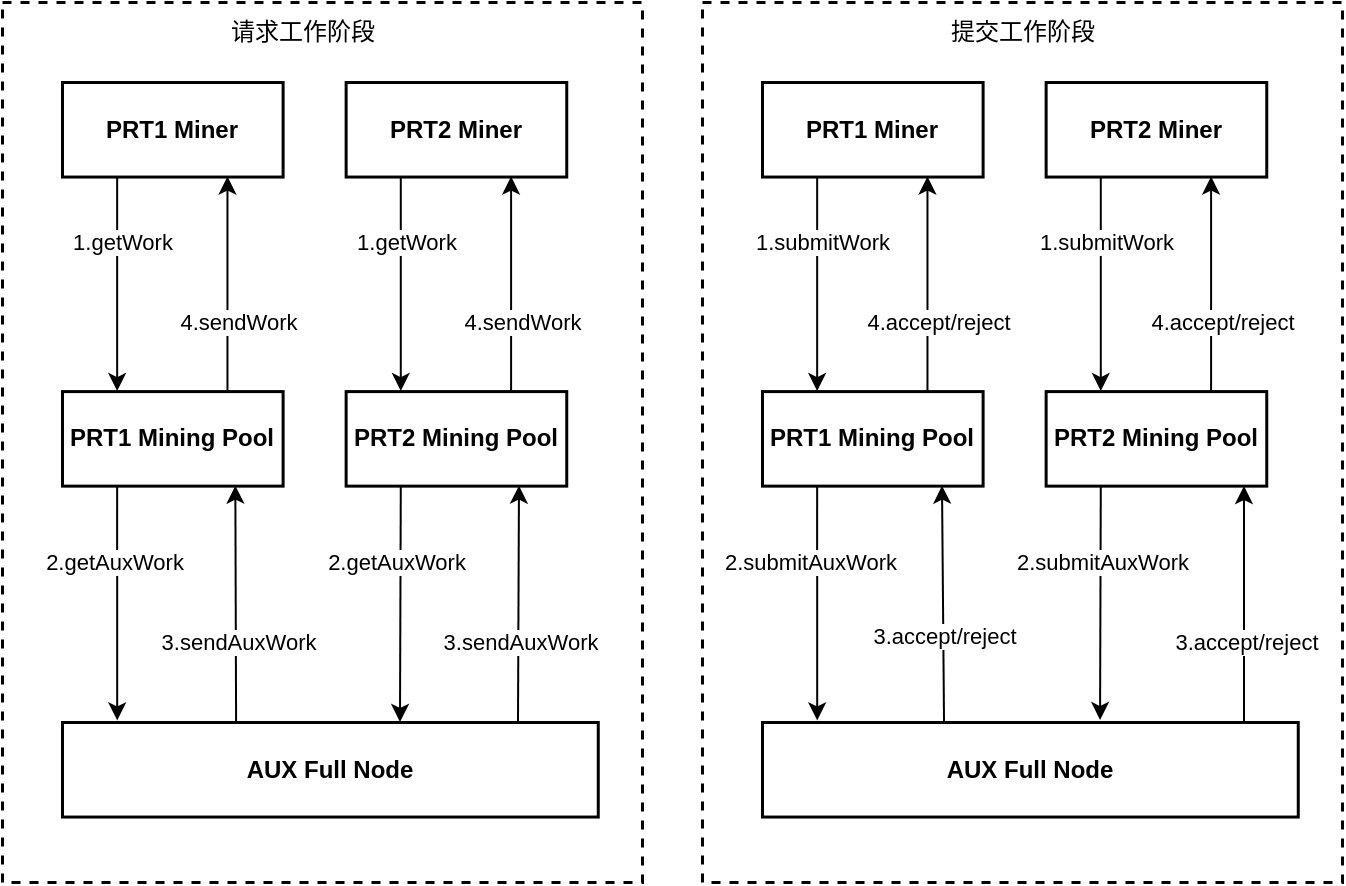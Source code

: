 <mxfile version="21.6.9" type="github">
  <diagram name="第 1 页" id="krieansei_4Xb3KfNLlZ">
    <mxGraphModel dx="1262" dy="594" grid="1" gridSize="10" guides="1" tooltips="1" connect="1" arrows="1" fold="1" page="1" pageScale="1" pageWidth="827" pageHeight="1169" math="0" shadow="0">
      <root>
        <mxCell id="0" />
        <mxCell id="1" parent="0" />
        <mxCell id="og2Bs70uWcX77LBhhao9-63" value="" style="whiteSpace=wrap;html=1;fillColor=none;dashed=1;strokeWidth=1.5;" parent="1" vertex="1">
          <mxGeometry x="360" y="160" width="320" height="440" as="geometry" />
        </mxCell>
        <mxCell id="og2Bs70uWcX77LBhhao9-61" value="" style="whiteSpace=wrap;html=1;fillColor=none;dashed=1;strokeWidth=1.5;" parent="1" vertex="1">
          <mxGeometry x="10" y="160" width="320" height="440" as="geometry" />
        </mxCell>
        <mxCell id="og2Bs70uWcX77LBhhao9-51" value="" style="group;strokeWidth=1.5;" parent="1" vertex="1" connectable="0">
          <mxGeometry x="40" y="260" width="267.88" height="260" as="geometry" />
        </mxCell>
        <mxCell id="og2Bs70uWcX77LBhhao9-5" value="&lt;b&gt;PRT1 Mining Pool&lt;/b&gt;" style="whiteSpace=wrap;html=1;strokeWidth=1.5;" parent="og2Bs70uWcX77LBhhao9-51" vertex="1">
          <mxGeometry y="94.545" width="110.304" height="47.273" as="geometry" />
        </mxCell>
        <mxCell id="og2Bs70uWcX77LBhhao9-15" style="edgeStyle=none;rounded=0;orthogonalLoop=1;jettySize=auto;html=1;exitX=0.325;exitY=0.064;exitDx=0;exitDy=0;exitPerimeter=0;" parent="og2Bs70uWcX77LBhhao9-51" source="og2Bs70uWcX77LBhhao9-10" edge="1">
          <mxGeometry relative="1" as="geometry">
            <mxPoint x="86.683" y="212.727" as="sourcePoint" />
            <mxPoint x="86.667" y="141.818" as="targetPoint" />
          </mxGeometry>
        </mxCell>
        <mxCell id="og2Bs70uWcX77LBhhao9-16" value="3.sendAuxWork" style="edgeLabel;html=1;align=center;verticalAlign=middle;resizable=0;points=[];" parent="og2Bs70uWcX77LBhhao9-15" vertex="1" connectable="0">
          <mxGeometry x="-0.391" y="-1" relative="1" as="geometry">
            <mxPoint y="-6" as="offset" />
          </mxGeometry>
        </mxCell>
        <mxCell id="og2Bs70uWcX77LBhhao9-26" value="&lt;b&gt;PRT2 Mining Pool&lt;/b&gt;" style="whiteSpace=wrap;html=1;strokeWidth=1.5;" parent="og2Bs70uWcX77LBhhao9-51" vertex="1">
          <mxGeometry x="141.819" y="94.545" width="110.304" height="47.273" as="geometry" />
        </mxCell>
        <mxCell id="og2Bs70uWcX77LBhhao9-27" style="edgeStyle=none;rounded=0;orthogonalLoop=1;jettySize=auto;html=1;" parent="og2Bs70uWcX77LBhhao9-51" edge="1">
          <mxGeometry relative="1" as="geometry">
            <mxPoint x="228" y="260" as="sourcePoint" />
            <mxPoint x="228.486" y="141.818" as="targetPoint" />
          </mxGeometry>
        </mxCell>
        <mxCell id="og2Bs70uWcX77LBhhao9-28" value="3.sendAuxWork" style="edgeLabel;html=1;align=center;verticalAlign=middle;resizable=0;points=[];" parent="og2Bs70uWcX77LBhhao9-27" vertex="1" connectable="0">
          <mxGeometry x="-0.391" y="-1" relative="1" as="geometry">
            <mxPoint y="-4" as="offset" />
          </mxGeometry>
        </mxCell>
        <mxCell id="og2Bs70uWcX77LBhhao9-53" value="" style="group;strokeWidth=1.5;" parent="1" vertex="1" connectable="0">
          <mxGeometry x="390" y="260" width="267.88" height="260" as="geometry" />
        </mxCell>
        <mxCell id="og2Bs70uWcX77LBhhao9-37" value="&lt;b&gt;PRT1 Mining Pool&lt;/b&gt;" style="whiteSpace=wrap;html=1;strokeWidth=1.5;" parent="og2Bs70uWcX77LBhhao9-53" vertex="1">
          <mxGeometry y="94.545" width="110.304" height="47.273" as="geometry" />
        </mxCell>
        <mxCell id="og2Bs70uWcX77LBhhao9-48" value="&lt;b&gt;PRT2 Mining Pool&lt;/b&gt;" style="whiteSpace=wrap;html=1;strokeWidth=1.5;" parent="og2Bs70uWcX77LBhhao9-53" vertex="1">
          <mxGeometry x="141.819" y="94.545" width="110.304" height="47.273" as="geometry" />
        </mxCell>
        <mxCell id="og2Bs70uWcX77LBhhao9-55" style="edgeStyle=none;rounded=0;orthogonalLoop=1;jettySize=auto;html=1;exitX=0.25;exitY=0;exitDx=0;exitDy=0;entryX=0.598;entryY=1.004;entryDx=0;entryDy=0;entryPerimeter=0;" parent="og2Bs70uWcX77LBhhao9-53" edge="1">
          <mxGeometry relative="1" as="geometry">
            <mxPoint x="90.002" y="141.817" as="targetPoint" />
            <mxPoint x="91.01" y="259.807" as="sourcePoint" />
          </mxGeometry>
        </mxCell>
        <mxCell id="og2Bs70uWcX77LBhhao9-65" value="3.accept/reject" style="edgeLabel;html=1;align=center;verticalAlign=middle;resizable=0;points=[];" parent="og2Bs70uWcX77LBhhao9-55" vertex="1" connectable="0">
          <mxGeometry x="-0.274" relative="1" as="geometry">
            <mxPoint as="offset" />
          </mxGeometry>
        </mxCell>
        <mxCell id="og2Bs70uWcX77LBhhao9-58" style="edgeStyle=none;rounded=0;orthogonalLoop=1;jettySize=auto;html=1;exitX=0.25;exitY=0;exitDx=0;exitDy=0;entryX=0.899;entryY=1.004;entryDx=0;entryDy=0;entryPerimeter=0;" parent="og2Bs70uWcX77LBhhao9-53" target="og2Bs70uWcX77LBhhao9-48" edge="1">
          <mxGeometry relative="1" as="geometry">
            <mxPoint x="240.002" y="141.817" as="targetPoint" />
            <mxPoint x="241.01" y="259.807" as="sourcePoint" />
          </mxGeometry>
        </mxCell>
        <mxCell id="og2Bs70uWcX77LBhhao9-66" value="3.accept/reject" style="edgeLabel;html=1;align=center;verticalAlign=middle;resizable=0;points=[];" parent="og2Bs70uWcX77LBhhao9-58" vertex="1" connectable="0">
          <mxGeometry x="-0.409" y="-1" relative="1" as="geometry">
            <mxPoint y="-5" as="offset" />
          </mxGeometry>
        </mxCell>
        <mxCell id="og2Bs70uWcX77LBhhao9-21" value="&lt;b&gt;PRT2 Miner&lt;/b&gt;" style="whiteSpace=wrap;html=1;strokeWidth=1.5;" parent="1" vertex="1">
          <mxGeometry x="181.819" y="200" width="110.304" height="47.273" as="geometry" />
        </mxCell>
        <mxCell id="og2Bs70uWcX77LBhhao9-24" style="edgeStyle=none;rounded=0;orthogonalLoop=1;jettySize=auto;html=1;exitX=0.75;exitY=0;exitDx=0;exitDy=0;entryX=0.75;entryY=1;entryDx=0;entryDy=0;" parent="1" source="og2Bs70uWcX77LBhhao9-26" target="og2Bs70uWcX77LBhhao9-21" edge="1">
          <mxGeometry relative="1" as="geometry" />
        </mxCell>
        <mxCell id="og2Bs70uWcX77LBhhao9-25" value="4.sendWork" style="edgeLabel;html=1;align=center;verticalAlign=middle;resizable=0;points=[];" parent="og2Bs70uWcX77LBhhao9-24" vertex="1" connectable="0">
          <mxGeometry x="0.133" y="-1" relative="1" as="geometry">
            <mxPoint x="4" y="26" as="offset" />
          </mxGeometry>
        </mxCell>
        <mxCell id="og2Bs70uWcX77LBhhao9-19" style="edgeStyle=none;rounded=0;orthogonalLoop=1;jettySize=auto;html=1;exitX=0.25;exitY=1;exitDx=0;exitDy=0;entryX=0.25;entryY=0;entryDx=0;entryDy=0;" parent="1" source="og2Bs70uWcX77LBhhao9-21" target="og2Bs70uWcX77LBhhao9-26" edge="1">
          <mxGeometry relative="1" as="geometry" />
        </mxCell>
        <mxCell id="og2Bs70uWcX77LBhhao9-20" value="1.getWork" style="edgeLabel;html=1;align=center;verticalAlign=middle;resizable=0;points=[];" parent="og2Bs70uWcX77LBhhao9-19" vertex="1" connectable="0">
          <mxGeometry x="-0.167" y="2" relative="1" as="geometry">
            <mxPoint y="-12" as="offset" />
          </mxGeometry>
        </mxCell>
        <mxCell id="og2Bs70uWcX77LBhhao9-3" value="&lt;b&gt;PRT1 Miner&lt;/b&gt;" style="whiteSpace=wrap;html=1;strokeWidth=1.5;" parent="1" vertex="1">
          <mxGeometry x="40" y="200" width="110.304" height="47.273" as="geometry" />
        </mxCell>
        <mxCell id="og2Bs70uWcX77LBhhao9-17" style="edgeStyle=none;rounded=0;orthogonalLoop=1;jettySize=auto;html=1;exitX=0.75;exitY=0;exitDx=0;exitDy=0;entryX=0.75;entryY=1;entryDx=0;entryDy=0;" parent="1" source="og2Bs70uWcX77LBhhao9-5" target="og2Bs70uWcX77LBhhao9-3" edge="1">
          <mxGeometry relative="1" as="geometry" />
        </mxCell>
        <mxCell id="og2Bs70uWcX77LBhhao9-18" value="4.sendWork" style="edgeLabel;html=1;align=center;verticalAlign=middle;resizable=0;points=[];" parent="og2Bs70uWcX77LBhhao9-17" vertex="1" connectable="0">
          <mxGeometry x="0.133" y="-1" relative="1" as="geometry">
            <mxPoint x="4" y="26" as="offset" />
          </mxGeometry>
        </mxCell>
        <mxCell id="og2Bs70uWcX77LBhhao9-7" style="edgeStyle=none;rounded=0;orthogonalLoop=1;jettySize=auto;html=1;exitX=0.25;exitY=1;exitDx=0;exitDy=0;entryX=0.25;entryY=0;entryDx=0;entryDy=0;" parent="1" source="og2Bs70uWcX77LBhhao9-3" target="og2Bs70uWcX77LBhhao9-5" edge="1">
          <mxGeometry relative="1" as="geometry" />
        </mxCell>
        <mxCell id="og2Bs70uWcX77LBhhao9-8" value="1.getWork" style="edgeLabel;html=1;align=center;verticalAlign=middle;resizable=0;points=[];" parent="og2Bs70uWcX77LBhhao9-7" vertex="1" connectable="0">
          <mxGeometry x="-0.167" y="2" relative="1" as="geometry">
            <mxPoint y="-12" as="offset" />
          </mxGeometry>
        </mxCell>
        <mxCell id="og2Bs70uWcX77LBhhao9-10" value="&lt;b&gt;AUX Full Node&lt;/b&gt;" style="whiteSpace=wrap;html=1;strokeWidth=1.5;" parent="1" vertex="1">
          <mxGeometry x="40" y="519.997" width="267.88" height="47.273" as="geometry" />
        </mxCell>
        <mxCell id="og2Bs70uWcX77LBhhao9-12" style="edgeStyle=none;rounded=0;orthogonalLoop=1;jettySize=auto;html=1;exitX=0.25;exitY=1;exitDx=0;exitDy=0;entryX=0.103;entryY=-0.017;entryDx=0;entryDy=0;entryPerimeter=0;" parent="1" source="og2Bs70uWcX77LBhhao9-5" target="og2Bs70uWcX77LBhhao9-10" edge="1">
          <mxGeometry relative="1" as="geometry" />
        </mxCell>
        <mxCell id="og2Bs70uWcX77LBhhao9-13" value="2.getAuxWork" style="edgeLabel;html=1;align=center;verticalAlign=middle;resizable=0;points=[];" parent="og2Bs70uWcX77LBhhao9-12" vertex="1" connectable="0">
          <mxGeometry x="-0.171" y="-2" relative="1" as="geometry">
            <mxPoint y="-11" as="offset" />
          </mxGeometry>
        </mxCell>
        <mxCell id="og2Bs70uWcX77LBhhao9-32" value="&lt;b&gt;PRT1 Miner&lt;/b&gt;" style="whiteSpace=wrap;html=1;strokeWidth=1.5;" parent="1" vertex="1">
          <mxGeometry x="390" y="200" width="110.304" height="47.273" as="geometry" />
        </mxCell>
        <mxCell id="og2Bs70uWcX77LBhhao9-35" style="edgeStyle=none;rounded=0;orthogonalLoop=1;jettySize=auto;html=1;exitX=0.75;exitY=0;exitDx=0;exitDy=0;entryX=0.75;entryY=1;entryDx=0;entryDy=0;" parent="1" source="og2Bs70uWcX77LBhhao9-37" target="og2Bs70uWcX77LBhhao9-32" edge="1">
          <mxGeometry relative="1" as="geometry" />
        </mxCell>
        <mxCell id="og2Bs70uWcX77LBhhao9-36" value="4.accept/reject" style="edgeLabel;html=1;align=center;verticalAlign=middle;resizable=0;points=[];" parent="og2Bs70uWcX77LBhhao9-35" vertex="1" connectable="0">
          <mxGeometry x="0.133" y="-1" relative="1" as="geometry">
            <mxPoint x="4" y="26" as="offset" />
          </mxGeometry>
        </mxCell>
        <mxCell id="og2Bs70uWcX77LBhhao9-30" style="edgeStyle=none;rounded=0;orthogonalLoop=1;jettySize=auto;html=1;exitX=0.25;exitY=1;exitDx=0;exitDy=0;entryX=0.25;entryY=0;entryDx=0;entryDy=0;" parent="1" source="og2Bs70uWcX77LBhhao9-32" target="og2Bs70uWcX77LBhhao9-37" edge="1">
          <mxGeometry relative="1" as="geometry" />
        </mxCell>
        <mxCell id="og2Bs70uWcX77LBhhao9-31" value="1.submitWork" style="edgeLabel;html=1;align=center;verticalAlign=middle;resizable=0;points=[];" parent="og2Bs70uWcX77LBhhao9-30" vertex="1" connectable="0">
          <mxGeometry x="-0.167" y="2" relative="1" as="geometry">
            <mxPoint y="-12" as="offset" />
          </mxGeometry>
        </mxCell>
        <mxCell id="og2Bs70uWcX77LBhhao9-43" value="&lt;b&gt;PRT2 Miner&lt;/b&gt;" style="whiteSpace=wrap;html=1;strokeWidth=1.5;" parent="1" vertex="1">
          <mxGeometry x="531.819" y="200" width="110.304" height="47.273" as="geometry" />
        </mxCell>
        <mxCell id="og2Bs70uWcX77LBhhao9-46" style="edgeStyle=none;rounded=0;orthogonalLoop=1;jettySize=auto;html=1;exitX=0.75;exitY=0;exitDx=0;exitDy=0;entryX=0.75;entryY=1;entryDx=0;entryDy=0;" parent="1" source="og2Bs70uWcX77LBhhao9-48" target="og2Bs70uWcX77LBhhao9-43" edge="1">
          <mxGeometry relative="1" as="geometry" />
        </mxCell>
        <mxCell id="og2Bs70uWcX77LBhhao9-47" value="4.accept/reject" style="edgeLabel;html=1;align=center;verticalAlign=middle;resizable=0;points=[];" parent="og2Bs70uWcX77LBhhao9-46" vertex="1" connectable="0">
          <mxGeometry x="0.133" y="-1" relative="1" as="geometry">
            <mxPoint x="4" y="26" as="offset" />
          </mxGeometry>
        </mxCell>
        <mxCell id="og2Bs70uWcX77LBhhao9-41" style="edgeStyle=none;rounded=0;orthogonalLoop=1;jettySize=auto;html=1;exitX=0.25;exitY=1;exitDx=0;exitDy=0;entryX=0.25;entryY=0;entryDx=0;entryDy=0;" parent="1" source="og2Bs70uWcX77LBhhao9-43" target="og2Bs70uWcX77LBhhao9-48" edge="1">
          <mxGeometry relative="1" as="geometry" />
        </mxCell>
        <mxCell id="og2Bs70uWcX77LBhhao9-42" value="1.submitWork" style="edgeLabel;html=1;align=center;verticalAlign=middle;resizable=0;points=[];" parent="og2Bs70uWcX77LBhhao9-41" vertex="1" connectable="0">
          <mxGeometry x="-0.167" y="2" relative="1" as="geometry">
            <mxPoint y="-12" as="offset" />
          </mxGeometry>
        </mxCell>
        <mxCell id="og2Bs70uWcX77LBhhao9-40" value="&lt;b&gt;AUX Full Node&lt;/b&gt;" style="whiteSpace=wrap;html=1;strokeWidth=1.5;" parent="1" vertex="1">
          <mxGeometry x="390" y="519.997" width="267.88" height="47.273" as="geometry" />
        </mxCell>
        <mxCell id="og2Bs70uWcX77LBhhao9-33" style="edgeStyle=none;rounded=0;orthogonalLoop=1;jettySize=auto;html=1;exitX=0.25;exitY=1;exitDx=0;exitDy=0;entryX=0.103;entryY=-0.017;entryDx=0;entryDy=0;entryPerimeter=0;" parent="1" source="og2Bs70uWcX77LBhhao9-37" target="og2Bs70uWcX77LBhhao9-40" edge="1">
          <mxGeometry relative="1" as="geometry" />
        </mxCell>
        <mxCell id="og2Bs70uWcX77LBhhao9-34" value="2.submitAuxWork" style="edgeLabel;html=1;align=center;verticalAlign=middle;resizable=0;points=[];" parent="og2Bs70uWcX77LBhhao9-33" vertex="1" connectable="0">
          <mxGeometry x="-0.171" y="-2" relative="1" as="geometry">
            <mxPoint x="-2" y="-11" as="offset" />
          </mxGeometry>
        </mxCell>
        <mxCell id="og2Bs70uWcX77LBhhao9-22" style="edgeStyle=none;rounded=0;orthogonalLoop=1;jettySize=auto;html=1;exitX=0.25;exitY=1;exitDx=0;exitDy=0;" parent="1" source="og2Bs70uWcX77LBhhao9-26" edge="1">
          <mxGeometry relative="1" as="geometry">
            <mxPoint x="209" y="520" as="targetPoint" />
          </mxGeometry>
        </mxCell>
        <mxCell id="og2Bs70uWcX77LBhhao9-23" value="2.getAuxWork" style="edgeLabel;html=1;align=center;verticalAlign=middle;resizable=0;points=[];" parent="og2Bs70uWcX77LBhhao9-22" vertex="1" connectable="0">
          <mxGeometry x="-0.171" y="-2" relative="1" as="geometry">
            <mxPoint y="-11" as="offset" />
          </mxGeometry>
        </mxCell>
        <mxCell id="og2Bs70uWcX77LBhhao9-62" value="请求工作阶段" style="text;html=1;align=center;verticalAlign=middle;resizable=0;points=[];autosize=1;strokeColor=none;fillColor=none;" parent="1" vertex="1">
          <mxGeometry x="110" y="160" width="100" height="30" as="geometry" />
        </mxCell>
        <mxCell id="og2Bs70uWcX77LBhhao9-44" style="edgeStyle=none;rounded=0;orthogonalLoop=1;jettySize=auto;html=1;exitX=0.25;exitY=1;exitDx=0;exitDy=0;entryX=0.631;entryY=-0.021;entryDx=0;entryDy=0;entryPerimeter=0;" parent="1" source="og2Bs70uWcX77LBhhao9-48" target="og2Bs70uWcX77LBhhao9-40" edge="1">
          <mxGeometry relative="1" as="geometry">
            <mxPoint x="559" y="520" as="targetPoint" />
          </mxGeometry>
        </mxCell>
        <mxCell id="og2Bs70uWcX77LBhhao9-45" value="2.submitAuxWork" style="edgeLabel;html=1;align=center;verticalAlign=middle;resizable=0;points=[];" parent="og2Bs70uWcX77LBhhao9-44" vertex="1" connectable="0">
          <mxGeometry x="-0.171" y="-2" relative="1" as="geometry">
            <mxPoint x="3" y="-11" as="offset" />
          </mxGeometry>
        </mxCell>
        <mxCell id="og2Bs70uWcX77LBhhao9-64" value="提交工作阶段" style="text;html=1;align=center;verticalAlign=middle;resizable=0;points=[];autosize=1;strokeColor=none;fillColor=none;" parent="1" vertex="1">
          <mxGeometry x="470" y="160" width="100" height="30" as="geometry" />
        </mxCell>
      </root>
    </mxGraphModel>
  </diagram>
</mxfile>
